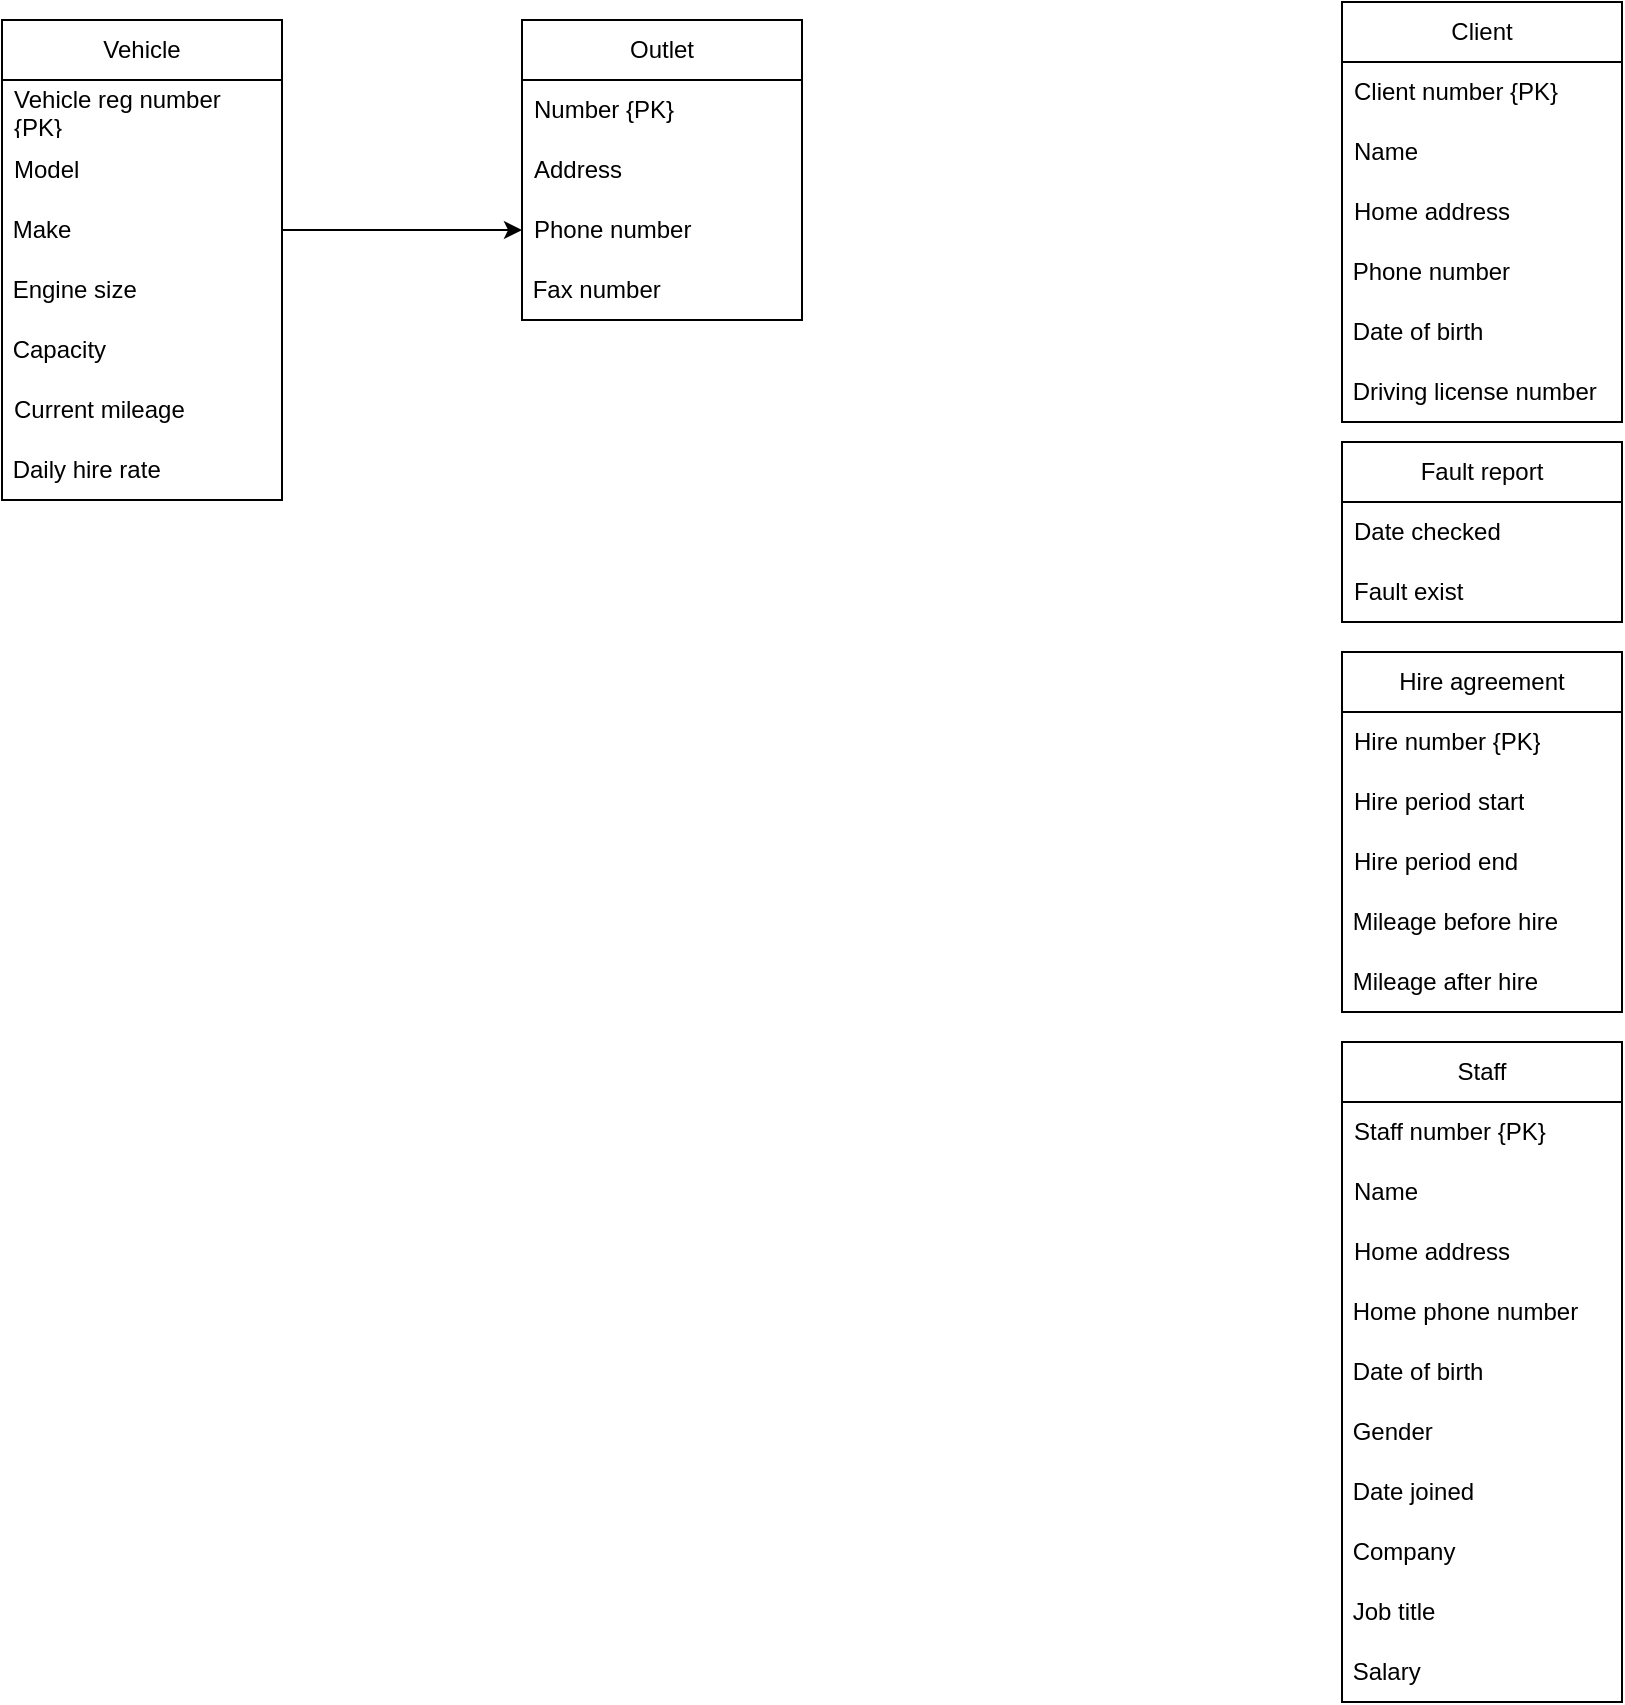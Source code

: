 <mxfile version="24.2.7" type="github">
  <diagram name="Page-1" id="LdbcUFC1tRVgujnVX4Xb">
    <mxGraphModel dx="592" dy="398" grid="1" gridSize="10" guides="1" tooltips="1" connect="1" arrows="1" fold="1" page="1" pageScale="1" pageWidth="850" pageHeight="1100" math="0" shadow="0">
      <root>
        <mxCell id="0" />
        <mxCell id="1" parent="0" />
        <mxCell id="Ls-SHakYHyXTyBNyHONt-1" value="Outlet" style="swimlane;fontStyle=0;childLayout=stackLayout;horizontal=1;startSize=30;horizontalStack=0;resizeParent=1;resizeParentMax=0;resizeLast=0;collapsible=1;marginBottom=0;whiteSpace=wrap;html=1;" vertex="1" parent="1">
          <mxGeometry x="300" y="39" width="140" height="150" as="geometry" />
        </mxCell>
        <mxCell id="Ls-SHakYHyXTyBNyHONt-2" value="Number {PK}" style="text;strokeColor=none;fillColor=none;align=left;verticalAlign=middle;spacingLeft=4;spacingRight=4;overflow=hidden;points=[[0,0.5],[1,0.5]];portConstraint=eastwest;rotatable=0;whiteSpace=wrap;html=1;" vertex="1" parent="Ls-SHakYHyXTyBNyHONt-1">
          <mxGeometry y="30" width="140" height="30" as="geometry" />
        </mxCell>
        <mxCell id="Ls-SHakYHyXTyBNyHONt-3" value="Address" style="text;strokeColor=none;fillColor=none;align=left;verticalAlign=middle;spacingLeft=4;spacingRight=4;overflow=hidden;points=[[0,0.5],[1,0.5]];portConstraint=eastwest;rotatable=0;whiteSpace=wrap;html=1;" vertex="1" parent="Ls-SHakYHyXTyBNyHONt-1">
          <mxGeometry y="60" width="140" height="30" as="geometry" />
        </mxCell>
        <mxCell id="Ls-SHakYHyXTyBNyHONt-4" value="Phone number" style="text;strokeColor=none;fillColor=none;align=left;verticalAlign=middle;spacingLeft=4;spacingRight=4;overflow=hidden;points=[[0,0.5],[1,0.5]];portConstraint=eastwest;rotatable=0;whiteSpace=wrap;html=1;" vertex="1" parent="Ls-SHakYHyXTyBNyHONt-1">
          <mxGeometry y="90" width="140" height="30" as="geometry" />
        </mxCell>
        <mxCell id="Ls-SHakYHyXTyBNyHONt-34" value="&amp;nbsp;Fax number" style="text;html=1;align=left;verticalAlign=middle;whiteSpace=wrap;rounded=0;" vertex="1" parent="Ls-SHakYHyXTyBNyHONt-1">
          <mxGeometry y="120" width="140" height="30" as="geometry" />
        </mxCell>
        <mxCell id="Ls-SHakYHyXTyBNyHONt-5" value="Client" style="swimlane;fontStyle=0;childLayout=stackLayout;horizontal=1;startSize=30;horizontalStack=0;resizeParent=1;resizeParentMax=0;resizeLast=0;collapsible=1;marginBottom=0;whiteSpace=wrap;html=1;" vertex="1" parent="1">
          <mxGeometry x="710" y="30" width="140" height="210" as="geometry" />
        </mxCell>
        <mxCell id="Ls-SHakYHyXTyBNyHONt-6" value="Client number {PK}" style="text;strokeColor=none;fillColor=none;align=left;verticalAlign=middle;spacingLeft=4;spacingRight=4;overflow=hidden;points=[[0,0.5],[1,0.5]];portConstraint=eastwest;rotatable=0;whiteSpace=wrap;html=1;" vertex="1" parent="Ls-SHakYHyXTyBNyHONt-5">
          <mxGeometry y="30" width="140" height="30" as="geometry" />
        </mxCell>
        <mxCell id="Ls-SHakYHyXTyBNyHONt-7" value="Name" style="text;strokeColor=none;fillColor=none;align=left;verticalAlign=middle;spacingLeft=4;spacingRight=4;overflow=hidden;points=[[0,0.5],[1,0.5]];portConstraint=eastwest;rotatable=0;whiteSpace=wrap;html=1;" vertex="1" parent="Ls-SHakYHyXTyBNyHONt-5">
          <mxGeometry y="60" width="140" height="30" as="geometry" />
        </mxCell>
        <mxCell id="Ls-SHakYHyXTyBNyHONt-8" value="Home address" style="text;strokeColor=none;fillColor=none;align=left;verticalAlign=middle;spacingLeft=4;spacingRight=4;overflow=hidden;points=[[0,0.5],[1,0.5]];portConstraint=eastwest;rotatable=0;whiteSpace=wrap;html=1;" vertex="1" parent="Ls-SHakYHyXTyBNyHONt-5">
          <mxGeometry y="90" width="140" height="30" as="geometry" />
        </mxCell>
        <mxCell id="Ls-SHakYHyXTyBNyHONt-28" value="&amp;nbsp;Phone number" style="text;html=1;align=left;verticalAlign=middle;whiteSpace=wrap;rounded=0;" vertex="1" parent="Ls-SHakYHyXTyBNyHONt-5">
          <mxGeometry y="120" width="140" height="30" as="geometry" />
        </mxCell>
        <mxCell id="Ls-SHakYHyXTyBNyHONt-30" value="&amp;nbsp;Date of birth" style="text;html=1;align=left;verticalAlign=middle;whiteSpace=wrap;rounded=0;" vertex="1" parent="Ls-SHakYHyXTyBNyHONt-5">
          <mxGeometry y="150" width="140" height="30" as="geometry" />
        </mxCell>
        <mxCell id="Ls-SHakYHyXTyBNyHONt-29" value="&amp;nbsp;Driving license number" style="text;html=1;align=left;verticalAlign=middle;whiteSpace=wrap;rounded=0;" vertex="1" parent="Ls-SHakYHyXTyBNyHONt-5">
          <mxGeometry y="180" width="140" height="30" as="geometry" />
        </mxCell>
        <mxCell id="Ls-SHakYHyXTyBNyHONt-12" value="Vehicle" style="swimlane;fontStyle=0;childLayout=stackLayout;horizontal=1;startSize=30;horizontalStack=0;resizeParent=1;resizeParentMax=0;resizeLast=0;collapsible=1;marginBottom=0;whiteSpace=wrap;html=1;" vertex="1" parent="1">
          <mxGeometry x="40" y="39" width="140" height="240" as="geometry" />
        </mxCell>
        <mxCell id="Ls-SHakYHyXTyBNyHONt-13" value="Vehicle reg number {PK}" style="text;strokeColor=none;fillColor=none;align=left;verticalAlign=middle;spacingLeft=4;spacingRight=4;overflow=hidden;points=[[0,0.5],[1,0.5]];portConstraint=eastwest;rotatable=0;whiteSpace=wrap;html=1;" vertex="1" parent="Ls-SHakYHyXTyBNyHONt-12">
          <mxGeometry y="30" width="140" height="30" as="geometry" />
        </mxCell>
        <mxCell id="Ls-SHakYHyXTyBNyHONt-14" value="Model" style="text;strokeColor=none;fillColor=none;align=left;verticalAlign=middle;spacingLeft=4;spacingRight=4;overflow=hidden;points=[[0,0.5],[1,0.5]];portConstraint=eastwest;rotatable=0;whiteSpace=wrap;html=1;" vertex="1" parent="Ls-SHakYHyXTyBNyHONt-12">
          <mxGeometry y="60" width="140" height="30" as="geometry" />
        </mxCell>
        <mxCell id="Ls-SHakYHyXTyBNyHONt-35" value="&amp;nbsp;Make" style="text;html=1;align=left;verticalAlign=middle;whiteSpace=wrap;rounded=0;" vertex="1" parent="Ls-SHakYHyXTyBNyHONt-12">
          <mxGeometry y="90" width="140" height="30" as="geometry" />
        </mxCell>
        <mxCell id="Ls-SHakYHyXTyBNyHONt-37" value="&amp;nbsp;Engine size" style="text;html=1;align=left;verticalAlign=middle;whiteSpace=wrap;rounded=0;" vertex="1" parent="Ls-SHakYHyXTyBNyHONt-12">
          <mxGeometry y="120" width="140" height="30" as="geometry" />
        </mxCell>
        <mxCell id="Ls-SHakYHyXTyBNyHONt-36" value="&amp;nbsp;Capacity" style="text;html=1;align=left;verticalAlign=middle;whiteSpace=wrap;rounded=0;" vertex="1" parent="Ls-SHakYHyXTyBNyHONt-12">
          <mxGeometry y="150" width="140" height="30" as="geometry" />
        </mxCell>
        <mxCell id="Ls-SHakYHyXTyBNyHONt-15" value="Current mileage" style="text;strokeColor=none;fillColor=none;align=left;verticalAlign=middle;spacingLeft=4;spacingRight=4;overflow=hidden;points=[[0,0.5],[1,0.5]];portConstraint=eastwest;rotatable=0;whiteSpace=wrap;html=1;" vertex="1" parent="Ls-SHakYHyXTyBNyHONt-12">
          <mxGeometry y="180" width="140" height="30" as="geometry" />
        </mxCell>
        <mxCell id="Ls-SHakYHyXTyBNyHONt-39" value="&amp;nbsp;Daily hire rate" style="text;html=1;align=left;verticalAlign=middle;whiteSpace=wrap;rounded=0;" vertex="1" parent="Ls-SHakYHyXTyBNyHONt-12">
          <mxGeometry y="210" width="140" height="30" as="geometry" />
        </mxCell>
        <mxCell id="Ls-SHakYHyXTyBNyHONt-16" value="Staff" style="swimlane;fontStyle=0;childLayout=stackLayout;horizontal=1;startSize=30;horizontalStack=0;resizeParent=1;resizeParentMax=0;resizeLast=0;collapsible=1;marginBottom=0;whiteSpace=wrap;html=1;" vertex="1" parent="1">
          <mxGeometry x="710" y="550" width="140" height="330" as="geometry" />
        </mxCell>
        <mxCell id="Ls-SHakYHyXTyBNyHONt-17" value="Staff number {PK}" style="text;strokeColor=none;fillColor=none;align=left;verticalAlign=middle;spacingLeft=4;spacingRight=4;overflow=hidden;points=[[0,0.5],[1,0.5]];portConstraint=eastwest;rotatable=0;whiteSpace=wrap;html=1;" vertex="1" parent="Ls-SHakYHyXTyBNyHONt-16">
          <mxGeometry y="30" width="140" height="30" as="geometry" />
        </mxCell>
        <mxCell id="Ls-SHakYHyXTyBNyHONt-18" value="Name" style="text;strokeColor=none;fillColor=none;align=left;verticalAlign=middle;spacingLeft=4;spacingRight=4;overflow=hidden;points=[[0,0.5],[1,0.5]];portConstraint=eastwest;rotatable=0;whiteSpace=wrap;html=1;" vertex="1" parent="Ls-SHakYHyXTyBNyHONt-16">
          <mxGeometry y="60" width="140" height="30" as="geometry" />
        </mxCell>
        <mxCell id="Ls-SHakYHyXTyBNyHONt-19" value="Home address" style="text;strokeColor=none;fillColor=none;align=left;verticalAlign=middle;spacingLeft=4;spacingRight=4;overflow=hidden;points=[[0,0.5],[1,0.5]];portConstraint=eastwest;rotatable=0;whiteSpace=wrap;html=1;" vertex="1" parent="Ls-SHakYHyXTyBNyHONt-16">
          <mxGeometry y="90" width="140" height="30" as="geometry" />
        </mxCell>
        <mxCell id="Ls-SHakYHyXTyBNyHONt-45" value="&amp;nbsp;Home phone number" style="text;html=1;align=left;verticalAlign=middle;whiteSpace=wrap;rounded=0;" vertex="1" parent="Ls-SHakYHyXTyBNyHONt-16">
          <mxGeometry y="120" width="140" height="30" as="geometry" />
        </mxCell>
        <mxCell id="Ls-SHakYHyXTyBNyHONt-47" value="&amp;nbsp;Date of birth" style="text;html=1;align=left;verticalAlign=middle;whiteSpace=wrap;rounded=0;" vertex="1" parent="Ls-SHakYHyXTyBNyHONt-16">
          <mxGeometry y="150" width="140" height="30" as="geometry" />
        </mxCell>
        <mxCell id="Ls-SHakYHyXTyBNyHONt-46" value="&amp;nbsp;Gender" style="text;html=1;align=left;verticalAlign=middle;whiteSpace=wrap;rounded=0;" vertex="1" parent="Ls-SHakYHyXTyBNyHONt-16">
          <mxGeometry y="180" width="140" height="30" as="geometry" />
        </mxCell>
        <mxCell id="Ls-SHakYHyXTyBNyHONt-44" value="&amp;nbsp;Date joined" style="text;html=1;align=left;verticalAlign=middle;whiteSpace=wrap;rounded=0;" vertex="1" parent="Ls-SHakYHyXTyBNyHONt-16">
          <mxGeometry y="210" width="140" height="30" as="geometry" />
        </mxCell>
        <mxCell id="Ls-SHakYHyXTyBNyHONt-48" value="&amp;nbsp;Company" style="text;html=1;align=left;verticalAlign=middle;whiteSpace=wrap;rounded=0;" vertex="1" parent="Ls-SHakYHyXTyBNyHONt-16">
          <mxGeometry y="240" width="140" height="30" as="geometry" />
        </mxCell>
        <mxCell id="Ls-SHakYHyXTyBNyHONt-49" value="&amp;nbsp;Job title" style="text;html=1;align=left;verticalAlign=middle;whiteSpace=wrap;rounded=0;" vertex="1" parent="Ls-SHakYHyXTyBNyHONt-16">
          <mxGeometry y="270" width="140" height="30" as="geometry" />
        </mxCell>
        <mxCell id="Ls-SHakYHyXTyBNyHONt-50" value="&amp;nbsp;Salary" style="text;html=1;align=left;verticalAlign=middle;whiteSpace=wrap;rounded=0;" vertex="1" parent="Ls-SHakYHyXTyBNyHONt-16">
          <mxGeometry y="300" width="140" height="30" as="geometry" />
        </mxCell>
        <mxCell id="Ls-SHakYHyXTyBNyHONt-20" value="Fault report" style="swimlane;fontStyle=0;childLayout=stackLayout;horizontal=1;startSize=30;horizontalStack=0;resizeParent=1;resizeParentMax=0;resizeLast=0;collapsible=1;marginBottom=0;whiteSpace=wrap;html=1;" vertex="1" parent="1">
          <mxGeometry x="710" y="250" width="140" height="90" as="geometry" />
        </mxCell>
        <mxCell id="Ls-SHakYHyXTyBNyHONt-21" value="Date checked" style="text;strokeColor=none;fillColor=none;align=left;verticalAlign=middle;spacingLeft=4;spacingRight=4;overflow=hidden;points=[[0,0.5],[1,0.5]];portConstraint=eastwest;rotatable=0;whiteSpace=wrap;html=1;" vertex="1" parent="Ls-SHakYHyXTyBNyHONt-20">
          <mxGeometry y="30" width="140" height="30" as="geometry" />
        </mxCell>
        <mxCell id="Ls-SHakYHyXTyBNyHONt-22" value="Fault exist" style="text;strokeColor=none;fillColor=none;align=left;verticalAlign=middle;spacingLeft=4;spacingRight=4;overflow=hidden;points=[[0,0.5],[1,0.5]];portConstraint=eastwest;rotatable=0;whiteSpace=wrap;html=1;" vertex="1" parent="Ls-SHakYHyXTyBNyHONt-20">
          <mxGeometry y="60" width="140" height="30" as="geometry" />
        </mxCell>
        <mxCell id="Ls-SHakYHyXTyBNyHONt-24" value="Hire agreement" style="swimlane;fontStyle=0;childLayout=stackLayout;horizontal=1;startSize=30;horizontalStack=0;resizeParent=1;resizeParentMax=0;resizeLast=0;collapsible=1;marginBottom=0;whiteSpace=wrap;html=1;" vertex="1" parent="1">
          <mxGeometry x="710" y="355" width="140" height="180" as="geometry" />
        </mxCell>
        <mxCell id="Ls-SHakYHyXTyBNyHONt-27" value="Hire number {PK}" style="text;strokeColor=none;fillColor=none;align=left;verticalAlign=middle;spacingLeft=4;spacingRight=4;overflow=hidden;points=[[0,0.5],[1,0.5]];portConstraint=eastwest;rotatable=0;whiteSpace=wrap;html=1;" vertex="1" parent="Ls-SHakYHyXTyBNyHONt-24">
          <mxGeometry y="30" width="140" height="30" as="geometry" />
        </mxCell>
        <mxCell id="Ls-SHakYHyXTyBNyHONt-25" value="Hire period start" style="text;strokeColor=none;fillColor=none;align=left;verticalAlign=middle;spacingLeft=4;spacingRight=4;overflow=hidden;points=[[0,0.5],[1,0.5]];portConstraint=eastwest;rotatable=0;whiteSpace=wrap;html=1;" vertex="1" parent="Ls-SHakYHyXTyBNyHONt-24">
          <mxGeometry y="60" width="140" height="30" as="geometry" />
        </mxCell>
        <mxCell id="Ls-SHakYHyXTyBNyHONt-26" value="Hire period end" style="text;strokeColor=none;fillColor=none;align=left;verticalAlign=middle;spacingLeft=4;spacingRight=4;overflow=hidden;points=[[0,0.5],[1,0.5]];portConstraint=eastwest;rotatable=0;whiteSpace=wrap;html=1;" vertex="1" parent="Ls-SHakYHyXTyBNyHONt-24">
          <mxGeometry y="90" width="140" height="30" as="geometry" />
        </mxCell>
        <mxCell id="Ls-SHakYHyXTyBNyHONt-43" value="&amp;nbsp;Mileage before hire" style="text;html=1;align=left;verticalAlign=middle;whiteSpace=wrap;rounded=0;" vertex="1" parent="Ls-SHakYHyXTyBNyHONt-24">
          <mxGeometry y="120" width="140" height="30" as="geometry" />
        </mxCell>
        <mxCell id="Ls-SHakYHyXTyBNyHONt-42" value="&amp;nbsp;Mileage after hire" style="text;html=1;align=left;verticalAlign=middle;whiteSpace=wrap;rounded=0;" vertex="1" parent="Ls-SHakYHyXTyBNyHONt-24">
          <mxGeometry y="150" width="140" height="30" as="geometry" />
        </mxCell>
        <mxCell id="Ls-SHakYHyXTyBNyHONt-61" style="edgeStyle=orthogonalEdgeStyle;rounded=0;orthogonalLoop=1;jettySize=auto;html=1;entryX=0;entryY=0.5;entryDx=0;entryDy=0;" edge="1" parent="1" source="Ls-SHakYHyXTyBNyHONt-35" target="Ls-SHakYHyXTyBNyHONt-4">
          <mxGeometry relative="1" as="geometry" />
        </mxCell>
      </root>
    </mxGraphModel>
  </diagram>
</mxfile>
